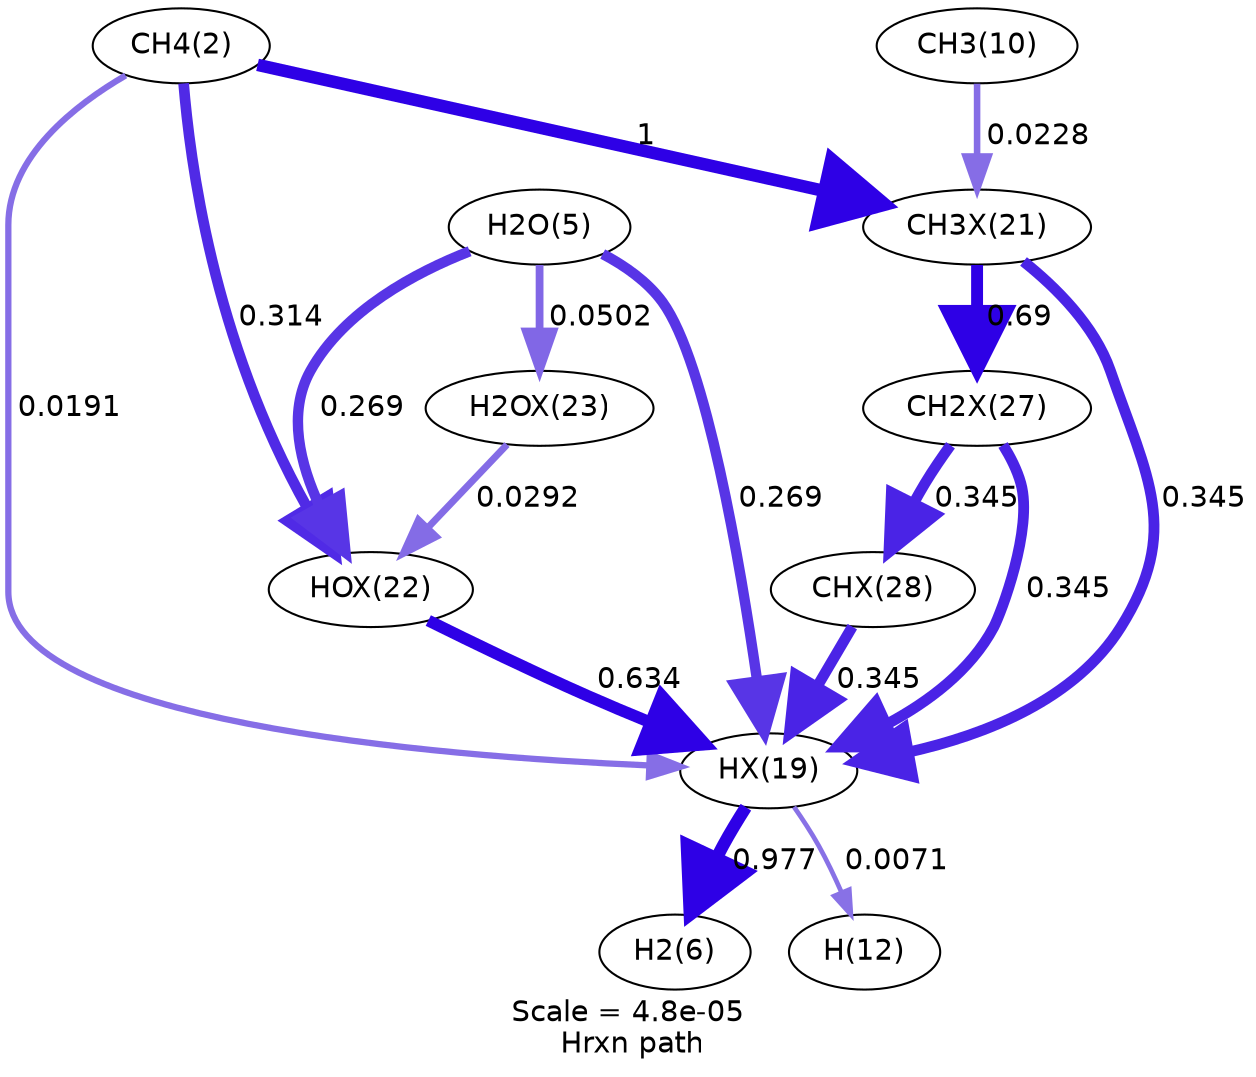 digraph reaction_paths {
center=1;
s3 -> s23[fontname="Helvetica", style="setlinewidth(3.01)", arrowsize=1.51, color="0.7, 0.519, 0.9"
, label=" 0.0191"];
s3 -> s26[fontname="Helvetica", style="setlinewidth(5.13)", arrowsize=2.56, color="0.7, 0.814, 0.9"
, label=" 0.314"];
s3 -> s25[fontname="Helvetica", style="setlinewidth(6)", arrowsize=3, color="0.7, 1.5, 0.9"
, label=" 1"];
s23 -> s7[fontname="Helvetica", style="setlinewidth(5.98)", arrowsize=2.99, color="0.7, 1.48, 0.9"
, label=" 0.977"];
s23 -> s13[fontname="Helvetica", style="setlinewidth(2.26)", arrowsize=1.13, color="0.7, 0.507, 0.9"
, label=" 0.0071"];
s26 -> s23[fontname="Helvetica", style="setlinewidth(5.66)", arrowsize=2.83, color="0.7, 1.13, 0.9"
, label=" 0.634"];
s6 -> s23[fontname="Helvetica", style="setlinewidth(5.01)", arrowsize=2.5, color="0.7, 0.769, 0.9"
, label=" 0.269"];
s25 -> s23[fontname="Helvetica", style="setlinewidth(5.2)", arrowsize=2.6, color="0.7, 0.845, 0.9"
, label=" 0.345"];
s31 -> s23[fontname="Helvetica", style="setlinewidth(5.2)", arrowsize=2.6, color="0.7, 0.845, 0.9"
, label=" 0.345"];
s32 -> s23[fontname="Helvetica", style="setlinewidth(5.2)", arrowsize=2.6, color="0.7, 0.845, 0.9"
, label=" 0.345"];
s6 -> s26[fontname="Helvetica", style="setlinewidth(5.01)", arrowsize=2.5, color="0.7, 0.769, 0.9"
, label=" 0.269"];
s27 -> s26[fontname="Helvetica", style="setlinewidth(3.33)", arrowsize=1.67, color="0.7, 0.529, 0.9"
, label=" 0.0292"];
s6 -> s27[fontname="Helvetica", style="setlinewidth(3.74)", arrowsize=1.87, color="0.7, 0.55, 0.9"
, label=" 0.0502"];
s11 -> s25[fontname="Helvetica", style="setlinewidth(3.15)", arrowsize=1.57, color="0.7, 0.523, 0.9"
, label=" 0.0228"];
s25 -> s31[fontname="Helvetica", style="setlinewidth(5.72)", arrowsize=2.86, color="0.7, 1.19, 0.9"
, label=" 0.69"];
s31 -> s32[fontname="Helvetica", style="setlinewidth(5.2)", arrowsize=2.6, color="0.7, 0.845, 0.9"
, label=" 0.345"];
s3 [ fontname="Helvetica", label="CH4(2)"];
s6 [ fontname="Helvetica", label="H2O(5)"];
s7 [ fontname="Helvetica", label="H2(6)"];
s11 [ fontname="Helvetica", label="CH3(10)"];
s13 [ fontname="Helvetica", label="H(12)"];
s23 [ fontname="Helvetica", label="HX(19)"];
s25 [ fontname="Helvetica", label="CH3X(21)"];
s26 [ fontname="Helvetica", label="HOX(22)"];
s27 [ fontname="Helvetica", label="H2OX(23)"];
s31 [ fontname="Helvetica", label="CH2X(27)"];
s32 [ fontname="Helvetica", label="CHX(28)"];
 label = "Scale = 4.8e-05\l Hrxn path";
 fontname = "Helvetica";
}
